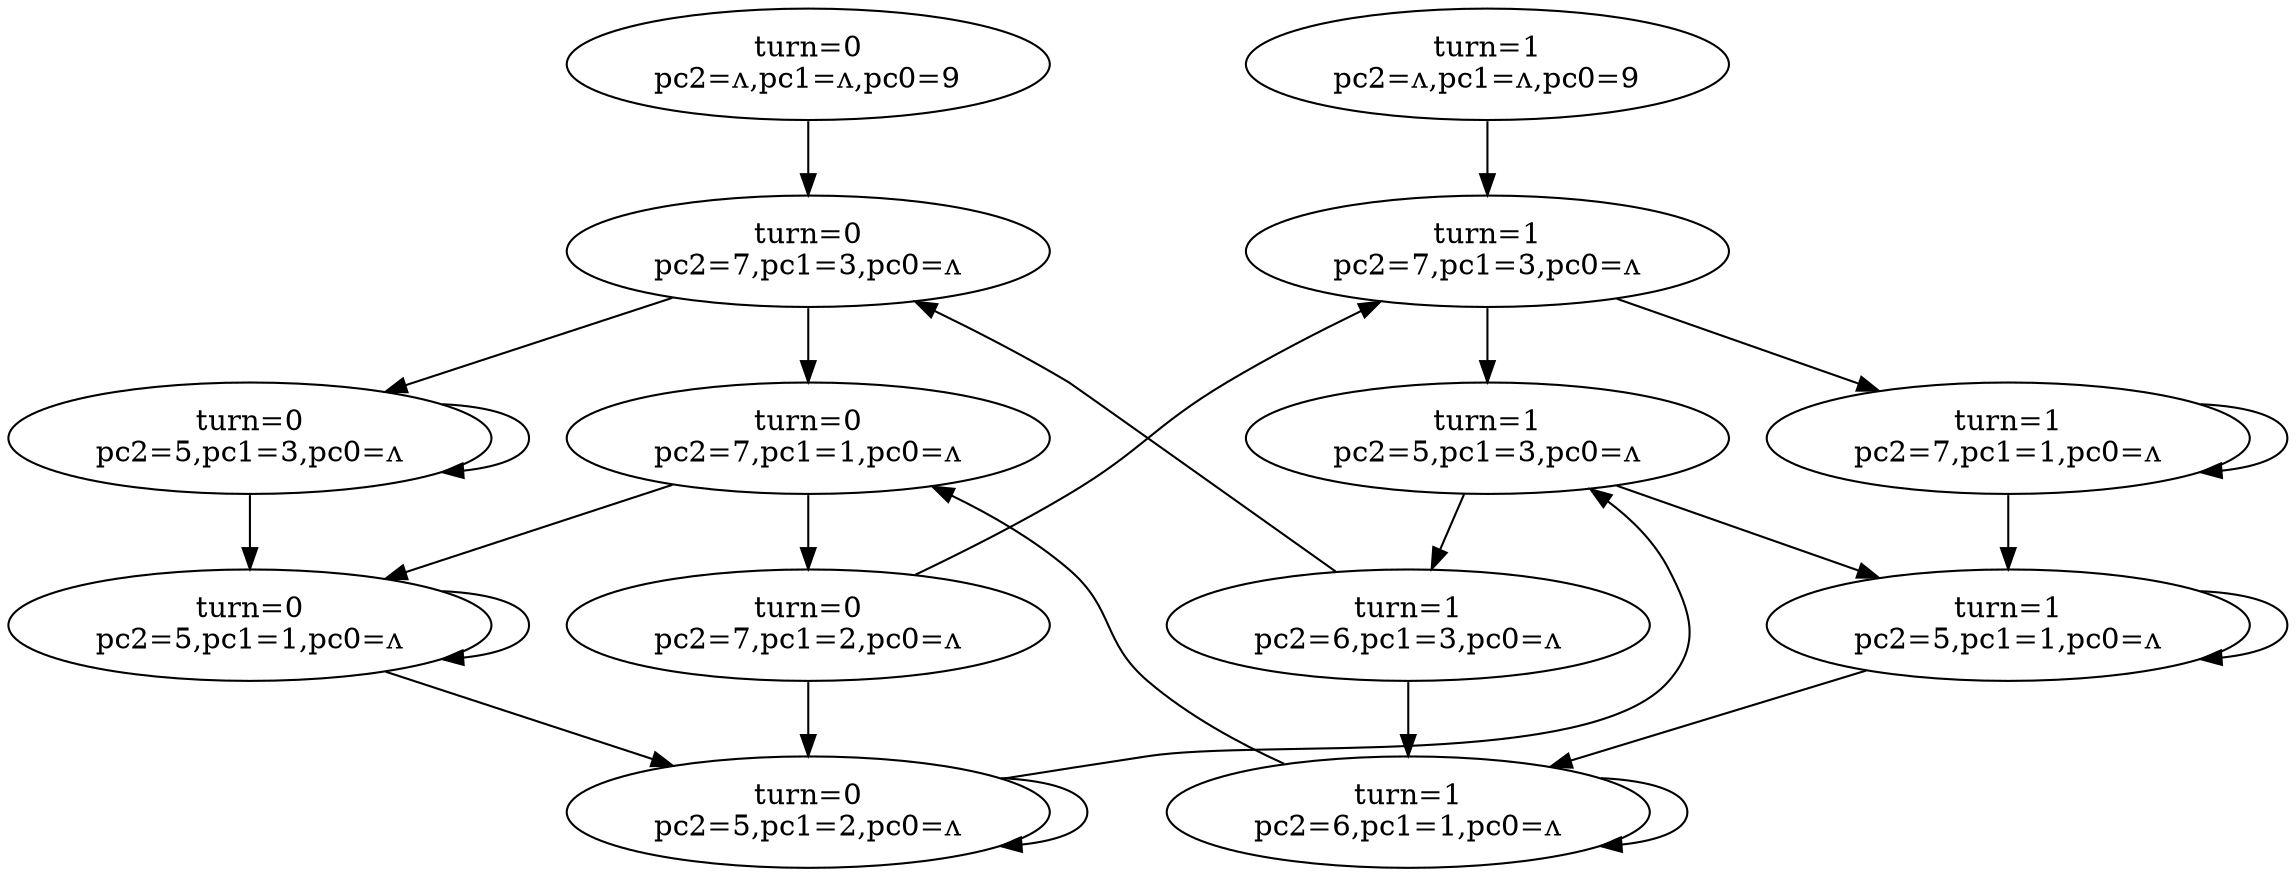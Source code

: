 digraph G {
   "turn=0
pc2=ʌ,pc1=ʌ,pc0=9" -> { "turn=0
pc2=7,pc1=3,pc0=ʌ" }
   "turn=0
pc2=5,pc1=1,pc0=ʌ" -> { "turn=0
pc2=5,pc1=1,pc0=ʌ" }
   "turn=0
pc2=5,pc1=1,pc0=ʌ" -> { "turn=0
pc2=5,pc1=2,pc0=ʌ" }
   "turn=0
pc2=7,pc1=1,pc0=ʌ" -> { "turn=0
pc2=5,pc1=1,pc0=ʌ" }
   "turn=0
pc2=7,pc1=1,pc0=ʌ" -> { "turn=0
pc2=7,pc1=2,pc0=ʌ" }
   "turn=0
pc2=5,pc1=2,pc0=ʌ" -> { "turn=0
pc2=5,pc1=2,pc0=ʌ" }
   "turn=0
pc2=5,pc1=2,pc0=ʌ" -> { "turn=1
pc2=5,pc1=3,pc0=ʌ" }
   "turn=0
pc2=7,pc1=2,pc0=ʌ" -> { "turn=0
pc2=5,pc1=2,pc0=ʌ" }
   "turn=0
pc2=7,pc1=2,pc0=ʌ" -> { "turn=1
pc2=7,pc1=3,pc0=ʌ" }
   "turn=0
pc2=5,pc1=3,pc0=ʌ" -> { "turn=0
pc2=5,pc1=1,pc0=ʌ" }
   "turn=0
pc2=5,pc1=3,pc0=ʌ" -> { "turn=0
pc2=5,pc1=3,pc0=ʌ" }
   "turn=0
pc2=7,pc1=3,pc0=ʌ" -> { "turn=0
pc2=7,pc1=1,pc0=ʌ" }
   "turn=0
pc2=7,pc1=3,pc0=ʌ" -> { "turn=0
pc2=5,pc1=3,pc0=ʌ" }
   "turn=1
pc2=ʌ,pc1=ʌ,pc0=9" -> { "turn=1
pc2=7,pc1=3,pc0=ʌ" }
   "turn=1
pc2=5,pc1=1,pc0=ʌ" -> { "turn=1
pc2=5,pc1=1,pc0=ʌ" }
   "turn=1
pc2=5,pc1=1,pc0=ʌ" -> { "turn=1
pc2=6,pc1=1,pc0=ʌ" }
   "turn=1
pc2=6,pc1=1,pc0=ʌ" -> { "turn=0
pc2=7,pc1=1,pc0=ʌ" }
   "turn=1
pc2=6,pc1=1,pc0=ʌ" -> { "turn=1
pc2=6,pc1=1,pc0=ʌ" }
   "turn=1
pc2=7,pc1=1,pc0=ʌ" -> { "turn=1
pc2=5,pc1=1,pc0=ʌ" }
   "turn=1
pc2=7,pc1=1,pc0=ʌ" -> { "turn=1
pc2=7,pc1=1,pc0=ʌ" }
   "turn=1
pc2=5,pc1=3,pc0=ʌ" -> { "turn=1
pc2=5,pc1=1,pc0=ʌ" }
   "turn=1
pc2=5,pc1=3,pc0=ʌ" -> { "turn=1
pc2=6,pc1=3,pc0=ʌ" }
   "turn=1
pc2=6,pc1=3,pc0=ʌ" -> { "turn=0
pc2=7,pc1=3,pc0=ʌ" }
   "turn=1
pc2=6,pc1=3,pc0=ʌ" -> { "turn=1
pc2=6,pc1=1,pc0=ʌ" }
   "turn=1
pc2=7,pc1=3,pc0=ʌ" -> { "turn=1
pc2=7,pc1=1,pc0=ʌ" }
   "turn=1
pc2=7,pc1=3,pc0=ʌ" -> { "turn=1
pc2=5,pc1=3,pc0=ʌ" }
{rank = same; "turn=0
pc2=ʌ,pc1=ʌ,pc0=9"; "turn=1
pc2=ʌ,pc1=ʌ,pc0=9"}
{rank = same; "turn=0
pc2=7,pc1=3,pc0=ʌ"; "turn=1
pc2=7,pc1=3,pc0=ʌ"}
{rank = same; "turn=0
pc2=7,pc1=1,pc0=ʌ"; "turn=0
pc2=5,pc1=3,pc0=ʌ"; "turn=1
pc2=7,pc1=1,pc0=ʌ"; "turn=1
pc2=5,pc1=3,pc0=ʌ"}
{rank = same; "turn=0
pc2=5,pc1=1,pc0=ʌ"; "turn=0
pc2=7,pc1=2,pc0=ʌ"; "turn=1
pc2=5,pc1=1,pc0=ʌ"; "turn=1
pc2=6,pc1=3,pc0=ʌ"}
{rank = same; "turn=0
pc2=5,pc1=2,pc0=ʌ"; "turn=1
pc2=6,pc1=1,pc0=ʌ"}
   }
